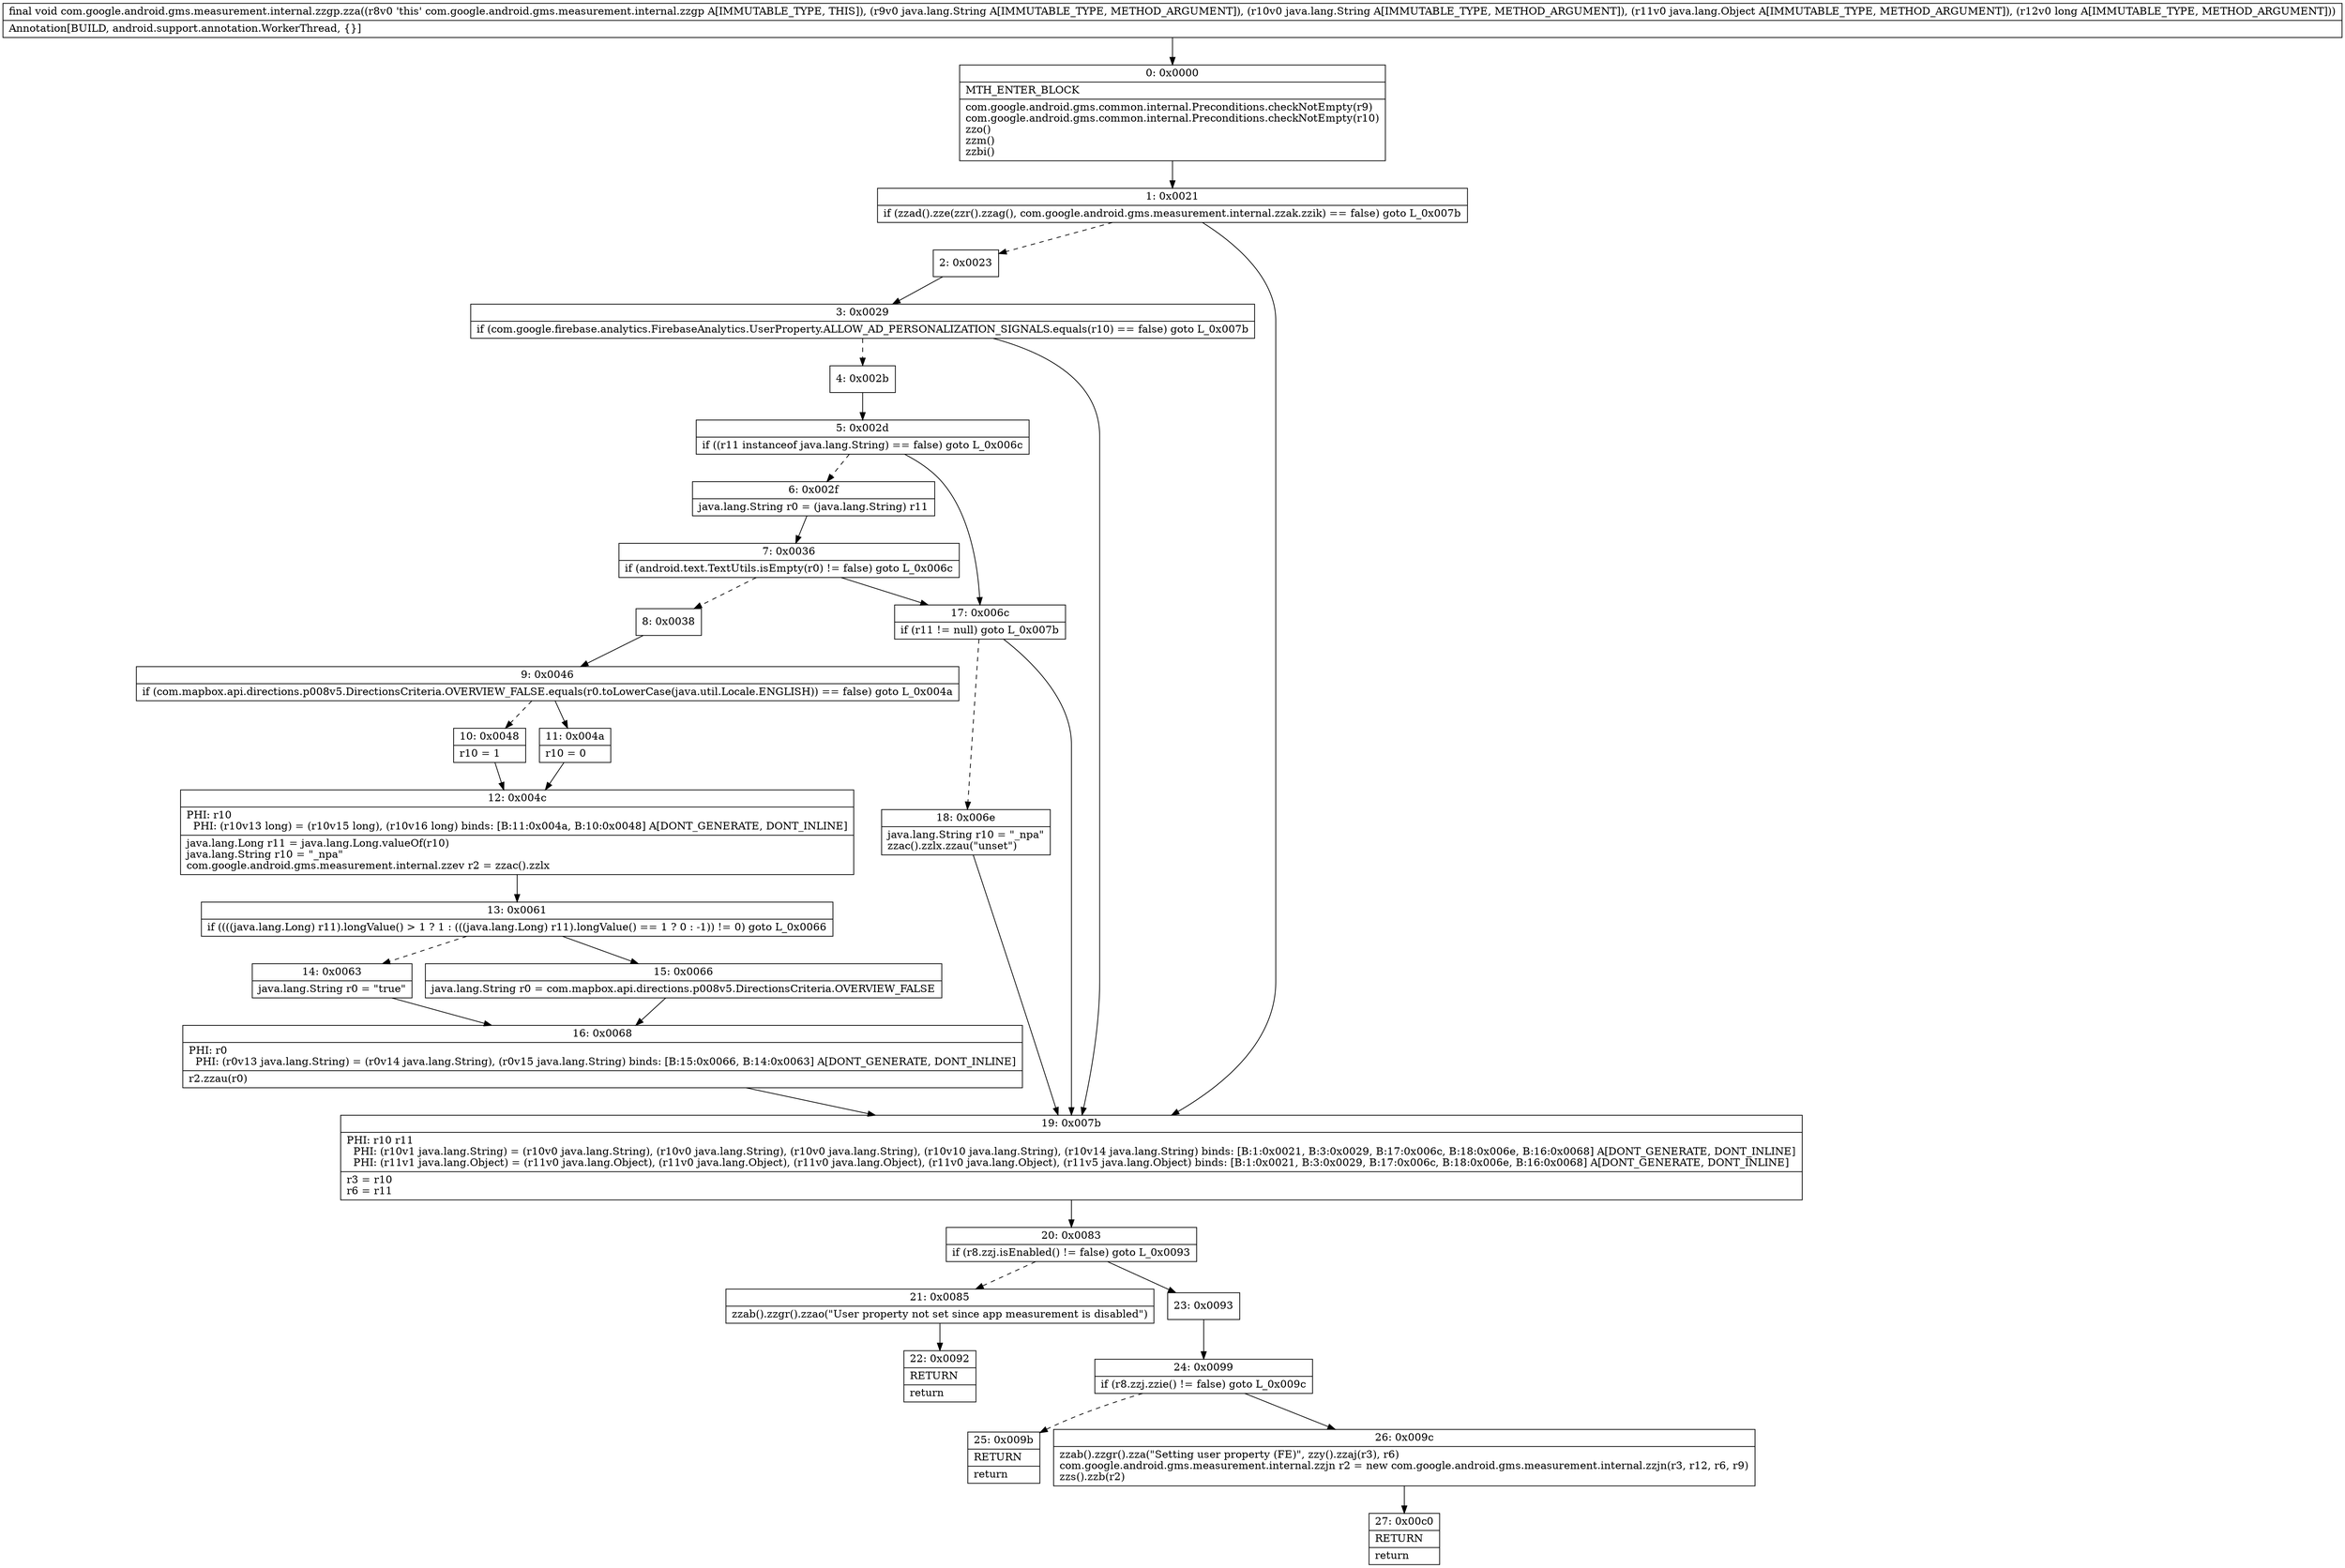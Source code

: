 digraph "CFG forcom.google.android.gms.measurement.internal.zzgp.zza(Ljava\/lang\/String;Ljava\/lang\/String;Ljava\/lang\/Object;J)V" {
Node_0 [shape=record,label="{0\:\ 0x0000|MTH_ENTER_BLOCK\l|com.google.android.gms.common.internal.Preconditions.checkNotEmpty(r9)\lcom.google.android.gms.common.internal.Preconditions.checkNotEmpty(r10)\lzzo()\lzzm()\lzzbi()\l}"];
Node_1 [shape=record,label="{1\:\ 0x0021|if (zzad().zze(zzr().zzag(), com.google.android.gms.measurement.internal.zzak.zzik) == false) goto L_0x007b\l}"];
Node_2 [shape=record,label="{2\:\ 0x0023}"];
Node_3 [shape=record,label="{3\:\ 0x0029|if (com.google.firebase.analytics.FirebaseAnalytics.UserProperty.ALLOW_AD_PERSONALIZATION_SIGNALS.equals(r10) == false) goto L_0x007b\l}"];
Node_4 [shape=record,label="{4\:\ 0x002b}"];
Node_5 [shape=record,label="{5\:\ 0x002d|if ((r11 instanceof java.lang.String) == false) goto L_0x006c\l}"];
Node_6 [shape=record,label="{6\:\ 0x002f|java.lang.String r0 = (java.lang.String) r11\l}"];
Node_7 [shape=record,label="{7\:\ 0x0036|if (android.text.TextUtils.isEmpty(r0) != false) goto L_0x006c\l}"];
Node_8 [shape=record,label="{8\:\ 0x0038}"];
Node_9 [shape=record,label="{9\:\ 0x0046|if (com.mapbox.api.directions.p008v5.DirectionsCriteria.OVERVIEW_FALSE.equals(r0.toLowerCase(java.util.Locale.ENGLISH)) == false) goto L_0x004a\l}"];
Node_10 [shape=record,label="{10\:\ 0x0048|r10 = 1\l}"];
Node_11 [shape=record,label="{11\:\ 0x004a|r10 = 0\l}"];
Node_12 [shape=record,label="{12\:\ 0x004c|PHI: r10 \l  PHI: (r10v13 long) = (r10v15 long), (r10v16 long) binds: [B:11:0x004a, B:10:0x0048] A[DONT_GENERATE, DONT_INLINE]\l|java.lang.Long r11 = java.lang.Long.valueOf(r10)\ljava.lang.String r10 = \"_npa\"\lcom.google.android.gms.measurement.internal.zzev r2 = zzac().zzlx\l}"];
Node_13 [shape=record,label="{13\:\ 0x0061|if ((((java.lang.Long) r11).longValue() \> 1 ? 1 : (((java.lang.Long) r11).longValue() == 1 ? 0 : \-1)) != 0) goto L_0x0066\l}"];
Node_14 [shape=record,label="{14\:\ 0x0063|java.lang.String r0 = \"true\"\l}"];
Node_15 [shape=record,label="{15\:\ 0x0066|java.lang.String r0 = com.mapbox.api.directions.p008v5.DirectionsCriteria.OVERVIEW_FALSE\l}"];
Node_16 [shape=record,label="{16\:\ 0x0068|PHI: r0 \l  PHI: (r0v13 java.lang.String) = (r0v14 java.lang.String), (r0v15 java.lang.String) binds: [B:15:0x0066, B:14:0x0063] A[DONT_GENERATE, DONT_INLINE]\l|r2.zzau(r0)\l}"];
Node_17 [shape=record,label="{17\:\ 0x006c|if (r11 != null) goto L_0x007b\l}"];
Node_18 [shape=record,label="{18\:\ 0x006e|java.lang.String r10 = \"_npa\"\lzzac().zzlx.zzau(\"unset\")\l}"];
Node_19 [shape=record,label="{19\:\ 0x007b|PHI: r10 r11 \l  PHI: (r10v1 java.lang.String) = (r10v0 java.lang.String), (r10v0 java.lang.String), (r10v0 java.lang.String), (r10v10 java.lang.String), (r10v14 java.lang.String) binds: [B:1:0x0021, B:3:0x0029, B:17:0x006c, B:18:0x006e, B:16:0x0068] A[DONT_GENERATE, DONT_INLINE]\l  PHI: (r11v1 java.lang.Object) = (r11v0 java.lang.Object), (r11v0 java.lang.Object), (r11v0 java.lang.Object), (r11v0 java.lang.Object), (r11v5 java.lang.Object) binds: [B:1:0x0021, B:3:0x0029, B:17:0x006c, B:18:0x006e, B:16:0x0068] A[DONT_GENERATE, DONT_INLINE]\l|r3 = r10\lr6 = r11\l}"];
Node_20 [shape=record,label="{20\:\ 0x0083|if (r8.zzj.isEnabled() != false) goto L_0x0093\l}"];
Node_21 [shape=record,label="{21\:\ 0x0085|zzab().zzgr().zzao(\"User property not set since app measurement is disabled\")\l}"];
Node_22 [shape=record,label="{22\:\ 0x0092|RETURN\l|return\l}"];
Node_23 [shape=record,label="{23\:\ 0x0093}"];
Node_24 [shape=record,label="{24\:\ 0x0099|if (r8.zzj.zzie() != false) goto L_0x009c\l}"];
Node_25 [shape=record,label="{25\:\ 0x009b|RETURN\l|return\l}"];
Node_26 [shape=record,label="{26\:\ 0x009c|zzab().zzgr().zza(\"Setting user property (FE)\", zzy().zzaj(r3), r6)\lcom.google.android.gms.measurement.internal.zzjn r2 = new com.google.android.gms.measurement.internal.zzjn(r3, r12, r6, r9)\lzzs().zzb(r2)\l}"];
Node_27 [shape=record,label="{27\:\ 0x00c0|RETURN\l|return\l}"];
MethodNode[shape=record,label="{final void com.google.android.gms.measurement.internal.zzgp.zza((r8v0 'this' com.google.android.gms.measurement.internal.zzgp A[IMMUTABLE_TYPE, THIS]), (r9v0 java.lang.String A[IMMUTABLE_TYPE, METHOD_ARGUMENT]), (r10v0 java.lang.String A[IMMUTABLE_TYPE, METHOD_ARGUMENT]), (r11v0 java.lang.Object A[IMMUTABLE_TYPE, METHOD_ARGUMENT]), (r12v0 long A[IMMUTABLE_TYPE, METHOD_ARGUMENT]))  | Annotation[BUILD, android.support.annotation.WorkerThread, \{\}]\l}"];
MethodNode -> Node_0;
Node_0 -> Node_1;
Node_1 -> Node_2[style=dashed];
Node_1 -> Node_19;
Node_2 -> Node_3;
Node_3 -> Node_4[style=dashed];
Node_3 -> Node_19;
Node_4 -> Node_5;
Node_5 -> Node_6[style=dashed];
Node_5 -> Node_17;
Node_6 -> Node_7;
Node_7 -> Node_8[style=dashed];
Node_7 -> Node_17;
Node_8 -> Node_9;
Node_9 -> Node_10[style=dashed];
Node_9 -> Node_11;
Node_10 -> Node_12;
Node_11 -> Node_12;
Node_12 -> Node_13;
Node_13 -> Node_14[style=dashed];
Node_13 -> Node_15;
Node_14 -> Node_16;
Node_15 -> Node_16;
Node_16 -> Node_19;
Node_17 -> Node_18[style=dashed];
Node_17 -> Node_19;
Node_18 -> Node_19;
Node_19 -> Node_20;
Node_20 -> Node_21[style=dashed];
Node_20 -> Node_23;
Node_21 -> Node_22;
Node_23 -> Node_24;
Node_24 -> Node_25[style=dashed];
Node_24 -> Node_26;
Node_26 -> Node_27;
}

